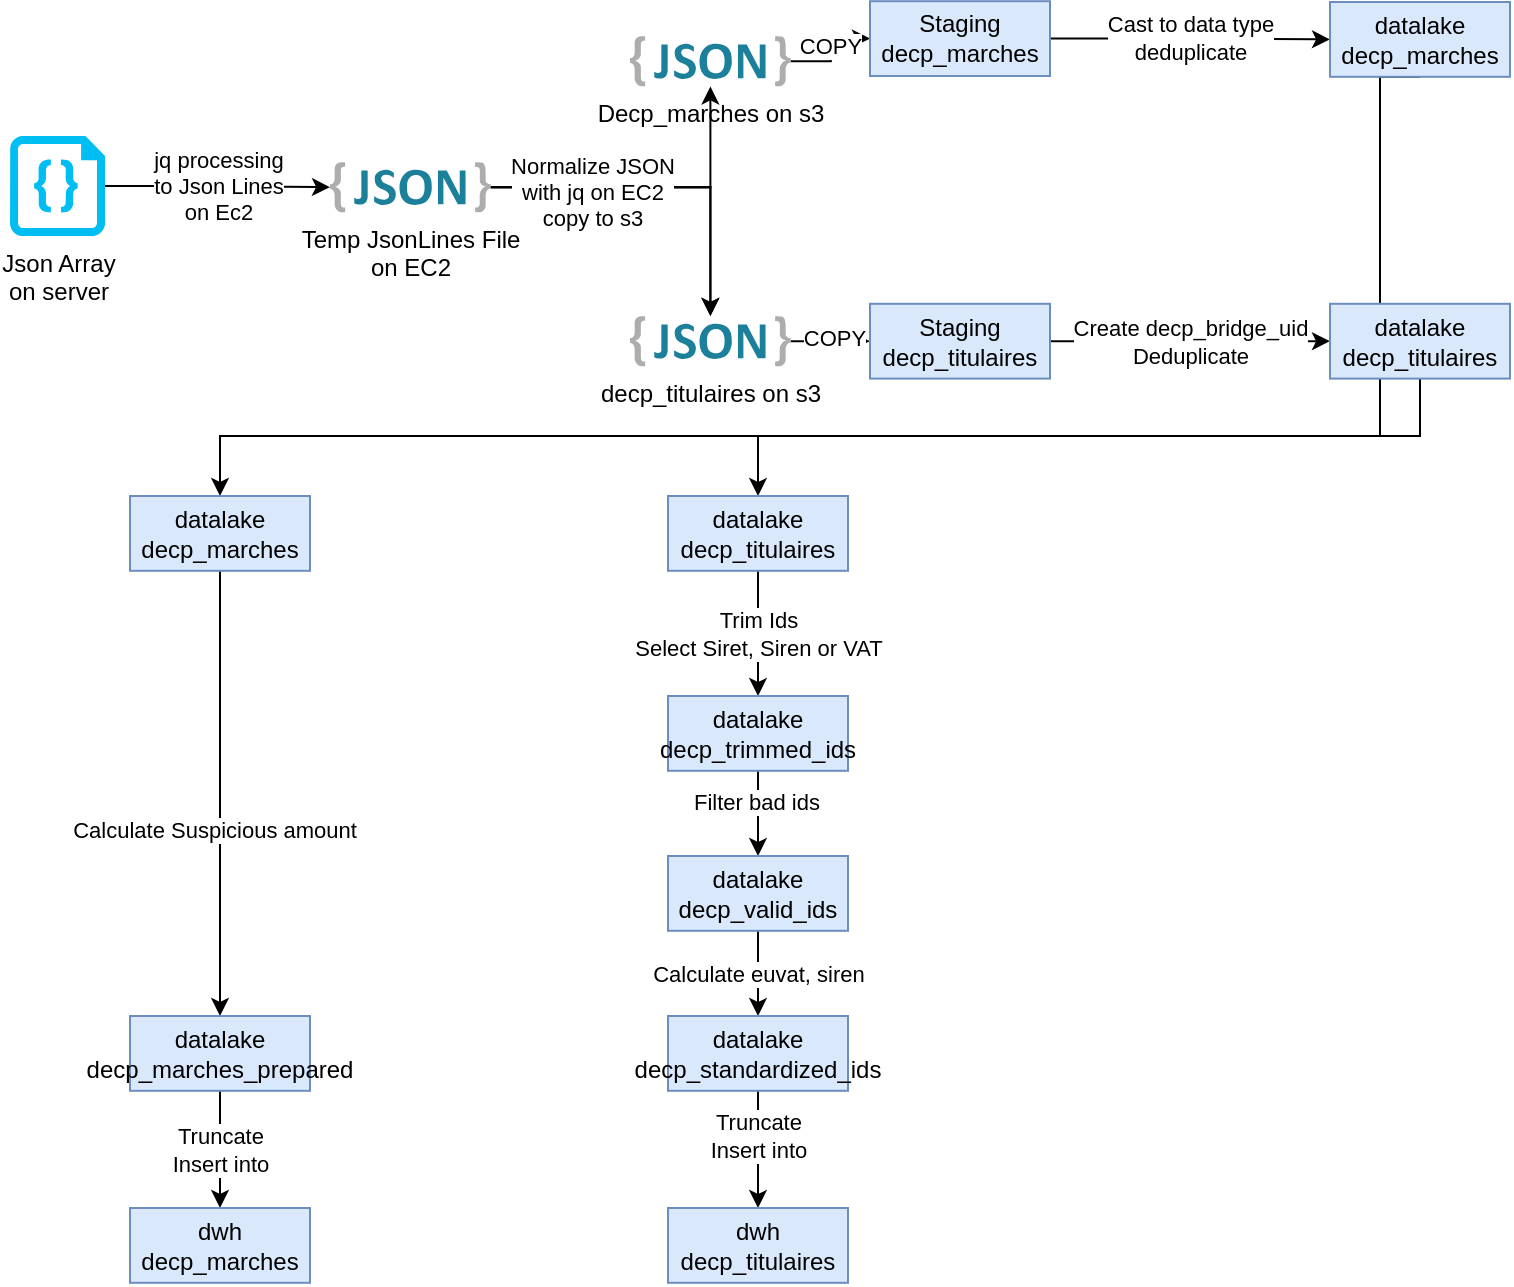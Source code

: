<mxfile version="14.1.8" type="device"><diagram id="WZTwnTicdMkqTw1qNRB8" name="Page-1"><mxGraphModel dx="786" dy="1749" grid="1" gridSize="10" guides="1" tooltips="1" connect="1" arrows="1" fold="1" page="1" pageScale="1" pageWidth="827" pageHeight="1169" math="0" shadow="0"><root><mxCell id="0"/><mxCell id="1" parent="0"/><mxCell id="S41VMQnGN1k83Yg3oG-L-3" value="jq processing&lt;br&gt;to Json Lines&lt;br&gt;on Ec2" style="edgeStyle=orthogonalEdgeStyle;rounded=0;orthogonalLoop=1;jettySize=auto;html=1;" edge="1" parent="1" source="S41VMQnGN1k83Yg3oG-L-1" target="S41VMQnGN1k83Yg3oG-L-2"><mxGeometry relative="1" as="geometry"/></mxCell><mxCell id="S41VMQnGN1k83Yg3oG-L-1" value="Json Array&lt;br&gt;on server" style="verticalLabelPosition=bottom;html=1;verticalAlign=top;align=center;strokeColor=none;fillColor=#00BEF2;shape=mxgraph.azure.code_file;pointerEvents=1;" vertex="1" parent="1"><mxGeometry x="40" y="30" width="47.5" height="50" as="geometry"/></mxCell><mxCell id="S41VMQnGN1k83Yg3oG-L-6" style="edgeStyle=orthogonalEdgeStyle;rounded=0;orthogonalLoop=1;jettySize=auto;html=1;" edge="1" parent="1" source="S41VMQnGN1k83Yg3oG-L-2" target="S41VMQnGN1k83Yg3oG-L-7"><mxGeometry relative="1" as="geometry"/></mxCell><mxCell id="S41VMQnGN1k83Yg3oG-L-8" style="edgeStyle=orthogonalEdgeStyle;rounded=0;orthogonalLoop=1;jettySize=auto;html=1;" edge="1" parent="1" source="S41VMQnGN1k83Yg3oG-L-2" target="S41VMQnGN1k83Yg3oG-L-7"><mxGeometry relative="1" as="geometry"><mxPoint x="373.2" y="100" as="targetPoint"/></mxGeometry></mxCell><mxCell id="S41VMQnGN1k83Yg3oG-L-2" value="Temp JsonLines File&lt;br&gt;on EC2" style="dashed=0;outlineConnect=0;html=1;align=center;labelPosition=center;verticalLabelPosition=bottom;verticalAlign=top;shape=mxgraph.weblogos.json_2" vertex="1" parent="1"><mxGeometry x="200" y="43" width="80.4" height="25.2" as="geometry"/></mxCell><mxCell id="S41VMQnGN1k83Yg3oG-L-15" style="edgeStyle=orthogonalEdgeStyle;rounded=0;orthogonalLoop=1;jettySize=auto;html=1;" edge="1" parent="1" source="S41VMQnGN1k83Yg3oG-L-7" target="S41VMQnGN1k83Yg3oG-L-14"><mxGeometry relative="1" as="geometry"/></mxCell><mxCell id="S41VMQnGN1k83Yg3oG-L-17" value="COPY" style="edgeLabel;html=1;align=center;verticalAlign=middle;resizable=0;points=[];" vertex="1" connectable="0" parent="S41VMQnGN1k83Yg3oG-L-15"><mxGeometry x="0.091" y="2" relative="1" as="geometry"><mxPoint as="offset"/></mxGeometry></mxCell><mxCell id="S41VMQnGN1k83Yg3oG-L-7" value="decp_titulaires on s3" style="dashed=0;outlineConnect=0;html=1;align=center;labelPosition=center;verticalLabelPosition=bottom;verticalAlign=top;shape=mxgraph.weblogos.json_2" vertex="1" parent="1"><mxGeometry x="350" y="120" width="80.4" height="25.2" as="geometry"/></mxCell><mxCell id="S41VMQnGN1k83Yg3oG-L-13" style="edgeStyle=orthogonalEdgeStyle;rounded=0;orthogonalLoop=1;jettySize=auto;html=1;" edge="1" parent="1" source="S41VMQnGN1k83Yg3oG-L-9" target="S41VMQnGN1k83Yg3oG-L-12"><mxGeometry relative="1" as="geometry"/></mxCell><mxCell id="S41VMQnGN1k83Yg3oG-L-16" value="COPY" style="edgeLabel;html=1;align=center;verticalAlign=middle;resizable=0;points=[];" vertex="1" connectable="0" parent="S41VMQnGN1k83Yg3oG-L-13"><mxGeometry x="0.085" y="1" relative="1" as="geometry"><mxPoint as="offset"/></mxGeometry></mxCell><mxCell id="S41VMQnGN1k83Yg3oG-L-9" value="Decp_marches on s3" style="dashed=0;outlineConnect=0;html=1;align=center;labelPosition=center;verticalLabelPosition=bottom;verticalAlign=top;shape=mxgraph.weblogos.json_2" vertex="1" parent="1"><mxGeometry x="350" y="-20" width="80.4" height="25.2" as="geometry"/></mxCell><mxCell id="S41VMQnGN1k83Yg3oG-L-10" style="edgeStyle=orthogonalEdgeStyle;rounded=0;orthogonalLoop=1;jettySize=auto;html=1;" edge="1" parent="1" source="S41VMQnGN1k83Yg3oG-L-2" target="S41VMQnGN1k83Yg3oG-L-9"><mxGeometry relative="1" as="geometry"><mxPoint x="290.4" y="65.6" as="sourcePoint"/><mxPoint x="400.2" y="130" as="targetPoint"/></mxGeometry></mxCell><mxCell id="S41VMQnGN1k83Yg3oG-L-11" value="Normalize JSON&lt;br&gt;with jq on EC2&lt;br&gt;copy to s3" style="edgeLabel;html=1;align=center;verticalAlign=middle;resizable=0;points=[];" vertex="1" connectable="0" parent="S41VMQnGN1k83Yg3oG-L-10"><mxGeometry x="-0.368" y="-2" relative="1" as="geometry"><mxPoint as="offset"/></mxGeometry></mxCell><mxCell id="S41VMQnGN1k83Yg3oG-L-19" value="Cast to data type&lt;br&gt;deduplicate" style="edgeStyle=orthogonalEdgeStyle;rounded=0;orthogonalLoop=1;jettySize=auto;html=1;entryX=0;entryY=0.5;entryDx=0;entryDy=0;" edge="1" parent="1" source="S41VMQnGN1k83Yg3oG-L-12" target="S41VMQnGN1k83Yg3oG-L-18"><mxGeometry relative="1" as="geometry"/></mxCell><mxCell id="S41VMQnGN1k83Yg3oG-L-12" value="Staging&lt;br&gt;decp_marches" style="rounded=0;whiteSpace=wrap;html=1;fillColor=#dae8fc;strokeColor=#6c8ebf;" vertex="1" parent="1"><mxGeometry x="470" y="-37.4" width="90" height="37.4" as="geometry"/></mxCell><mxCell id="S41VMQnGN1k83Yg3oG-L-21" value="Create decp_bridge_uid&lt;br&gt;Deduplicate" style="edgeStyle=orthogonalEdgeStyle;rounded=0;orthogonalLoop=1;jettySize=auto;html=1;" edge="1" parent="1" source="S41VMQnGN1k83Yg3oG-L-14" target="S41VMQnGN1k83Yg3oG-L-20"><mxGeometry relative="1" as="geometry"/></mxCell><mxCell id="S41VMQnGN1k83Yg3oG-L-14" value="Staging&lt;br&gt;decp_titulaires" style="rounded=0;whiteSpace=wrap;html=1;fillColor=#dae8fc;strokeColor=#6c8ebf;" vertex="1" parent="1"><mxGeometry x="470" y="113.9" width="90" height="37.4" as="geometry"/></mxCell><mxCell id="S41VMQnGN1k83Yg3oG-L-24" style="edgeStyle=orthogonalEdgeStyle;rounded=0;orthogonalLoop=1;jettySize=auto;html=1;exitX=0.5;exitY=1;exitDx=0;exitDy=0;" edge="1" parent="1" source="S41VMQnGN1k83Yg3oG-L-18" target="S41VMQnGN1k83Yg3oG-L-22"><mxGeometry relative="1" as="geometry"><Array as="points"><mxPoint x="725"/><mxPoint x="725" y="180"/><mxPoint x="145" y="180"/></Array></mxGeometry></mxCell><mxCell id="S41VMQnGN1k83Yg3oG-L-18" value="datalake&lt;br&gt;decp_marches" style="rounded=0;whiteSpace=wrap;html=1;fillColor=#dae8fc;strokeColor=#6c8ebf;" vertex="1" parent="1"><mxGeometry x="700" y="-37" width="90" height="37.4" as="geometry"/></mxCell><mxCell id="S41VMQnGN1k83Yg3oG-L-25" style="edgeStyle=orthogonalEdgeStyle;rounded=0;orthogonalLoop=1;jettySize=auto;html=1;entryX=0.5;entryY=0;entryDx=0;entryDy=0;" edge="1" parent="1" source="S41VMQnGN1k83Yg3oG-L-20" target="S41VMQnGN1k83Yg3oG-L-23"><mxGeometry relative="1" as="geometry"><Array as="points"><mxPoint x="745" y="180"/><mxPoint x="414" y="180"/></Array></mxGeometry></mxCell><mxCell id="S41VMQnGN1k83Yg3oG-L-20" value="datalake&lt;br&gt;decp_titulaires" style="rounded=0;whiteSpace=wrap;html=1;fillColor=#dae8fc;strokeColor=#6c8ebf;" vertex="1" parent="1"><mxGeometry x="700" y="113.9" width="90" height="37.4" as="geometry"/></mxCell><mxCell id="S41VMQnGN1k83Yg3oG-L-37" style="edgeStyle=orthogonalEdgeStyle;rounded=0;orthogonalLoop=1;jettySize=auto;html=1;" edge="1" parent="1" source="S41VMQnGN1k83Yg3oG-L-22" target="S41VMQnGN1k83Yg3oG-L-36"><mxGeometry relative="1" as="geometry"/></mxCell><mxCell id="S41VMQnGN1k83Yg3oG-L-38" value="Calculate Suspicious amount" style="edgeLabel;html=1;align=center;verticalAlign=middle;resizable=0;points=[];" vertex="1" connectable="0" parent="S41VMQnGN1k83Yg3oG-L-37"><mxGeometry x="0.164" y="-3" relative="1" as="geometry"><mxPoint as="offset"/></mxGeometry></mxCell><mxCell id="S41VMQnGN1k83Yg3oG-L-22" value="datalake&lt;br&gt;decp_marches" style="rounded=0;whiteSpace=wrap;html=1;fillColor=#dae8fc;strokeColor=#6c8ebf;" vertex="1" parent="1"><mxGeometry x="100" y="210" width="90" height="37.4" as="geometry"/></mxCell><mxCell id="S41VMQnGN1k83Yg3oG-L-27" value="Trim Ids&lt;br&gt;Select Siret, Siren or VAT" style="edgeStyle=orthogonalEdgeStyle;rounded=0;orthogonalLoop=1;jettySize=auto;html=1;entryX=0.5;entryY=0;entryDx=0;entryDy=0;" edge="1" parent="1" source="S41VMQnGN1k83Yg3oG-L-23" target="S41VMQnGN1k83Yg3oG-L-26"><mxGeometry relative="1" as="geometry"/></mxCell><mxCell id="S41VMQnGN1k83Yg3oG-L-23" value="datalake&lt;br&gt;decp_titulaires" style="rounded=0;whiteSpace=wrap;html=1;fillColor=#dae8fc;strokeColor=#6c8ebf;" vertex="1" parent="1"><mxGeometry x="369" y="210" width="90" height="37.4" as="geometry"/></mxCell><mxCell id="S41VMQnGN1k83Yg3oG-L-29" style="edgeStyle=orthogonalEdgeStyle;rounded=0;orthogonalLoop=1;jettySize=auto;html=1;" edge="1" parent="1" source="S41VMQnGN1k83Yg3oG-L-26" target="S41VMQnGN1k83Yg3oG-L-28"><mxGeometry relative="1" as="geometry"/></mxCell><mxCell id="S41VMQnGN1k83Yg3oG-L-30" value="Filter bad ids" style="edgeLabel;html=1;align=center;verticalAlign=middle;resizable=0;points=[];" vertex="1" connectable="0" parent="S41VMQnGN1k83Yg3oG-L-29"><mxGeometry x="-0.268" y="-1" relative="1" as="geometry"><mxPoint as="offset"/></mxGeometry></mxCell><mxCell id="S41VMQnGN1k83Yg3oG-L-26" value="datalake&lt;br&gt;decp_trimmed_ids" style="rounded=0;whiteSpace=wrap;html=1;fillColor=#dae8fc;strokeColor=#6c8ebf;" vertex="1" parent="1"><mxGeometry x="369" y="310" width="90" height="37.4" as="geometry"/></mxCell><mxCell id="S41VMQnGN1k83Yg3oG-L-32" value="Calculate euvat, siren" style="edgeStyle=orthogonalEdgeStyle;rounded=0;orthogonalLoop=1;jettySize=auto;html=1;entryX=0.5;entryY=0;entryDx=0;entryDy=0;" edge="1" parent="1" source="S41VMQnGN1k83Yg3oG-L-28" target="S41VMQnGN1k83Yg3oG-L-31"><mxGeometry relative="1" as="geometry"/></mxCell><mxCell id="S41VMQnGN1k83Yg3oG-L-28" value="datalake&lt;br&gt;decp_valid_ids" style="rounded=0;whiteSpace=wrap;html=1;fillColor=#dae8fc;strokeColor=#6c8ebf;" vertex="1" parent="1"><mxGeometry x="369" y="390" width="90" height="37.4" as="geometry"/></mxCell><mxCell id="S41VMQnGN1k83Yg3oG-L-34" style="edgeStyle=orthogonalEdgeStyle;rounded=0;orthogonalLoop=1;jettySize=auto;html=1;entryX=0.5;entryY=0;entryDx=0;entryDy=0;" edge="1" parent="1" source="S41VMQnGN1k83Yg3oG-L-31" target="S41VMQnGN1k83Yg3oG-L-33"><mxGeometry relative="1" as="geometry"/></mxCell><mxCell id="S41VMQnGN1k83Yg3oG-L-35" value="Truncate&lt;br&gt;Insert into" style="edgeLabel;html=1;align=center;verticalAlign=middle;resizable=0;points=[];" vertex="1" connectable="0" parent="S41VMQnGN1k83Yg3oG-L-34"><mxGeometry x="-0.722" y="-1" relative="1" as="geometry"><mxPoint x="1" y="14.6" as="offset"/></mxGeometry></mxCell><mxCell id="S41VMQnGN1k83Yg3oG-L-31" value="datalake&lt;br&gt;decp_standardized_ids" style="rounded=0;whiteSpace=wrap;html=1;fillColor=#dae8fc;strokeColor=#6c8ebf;" vertex="1" parent="1"><mxGeometry x="369" y="470" width="90" height="37.4" as="geometry"/></mxCell><mxCell id="S41VMQnGN1k83Yg3oG-L-33" value="dwh&lt;br&gt;decp_titulaires" style="rounded=0;whiteSpace=wrap;html=1;fillColor=#dae8fc;strokeColor=#6c8ebf;" vertex="1" parent="1"><mxGeometry x="369" y="566" width="90" height="37.4" as="geometry"/></mxCell><mxCell id="S41VMQnGN1k83Yg3oG-L-40" value="Truncate&lt;br&gt;Insert into" style="edgeStyle=orthogonalEdgeStyle;rounded=0;orthogonalLoop=1;jettySize=auto;html=1;" edge="1" parent="1" source="S41VMQnGN1k83Yg3oG-L-36" target="S41VMQnGN1k83Yg3oG-L-39"><mxGeometry relative="1" as="geometry"/></mxCell><mxCell id="S41VMQnGN1k83Yg3oG-L-36" value="datalake&lt;br&gt;decp_marches_prepared" style="rounded=0;whiteSpace=wrap;html=1;fillColor=#dae8fc;strokeColor=#6c8ebf;" vertex="1" parent="1"><mxGeometry x="100" y="470" width="90" height="37.4" as="geometry"/></mxCell><mxCell id="S41VMQnGN1k83Yg3oG-L-39" value="dwh&lt;br&gt;decp_marches" style="rounded=0;whiteSpace=wrap;html=1;fillColor=#dae8fc;strokeColor=#6c8ebf;" vertex="1" parent="1"><mxGeometry x="100" y="566" width="90" height="37.4" as="geometry"/></mxCell></root></mxGraphModel></diagram></mxfile>